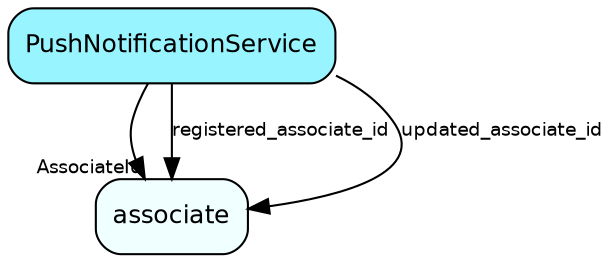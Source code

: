 digraph PushNotificationService  {
node [shape = box style="rounded, filled" fontname = "Helvetica" fontsize = "12" ]
edge [fontname = "Helvetica" fontsize = "9"]

PushNotificationService[fillcolor = "cadetblue1"]
associate[fillcolor = "azure1"]
PushNotificationService -> associate [headlabel = "AssociateId"]
PushNotificationService -> associate [label = "registered_associate_id"]
PushNotificationService -> associate [label = "updated_associate_id"]
}
